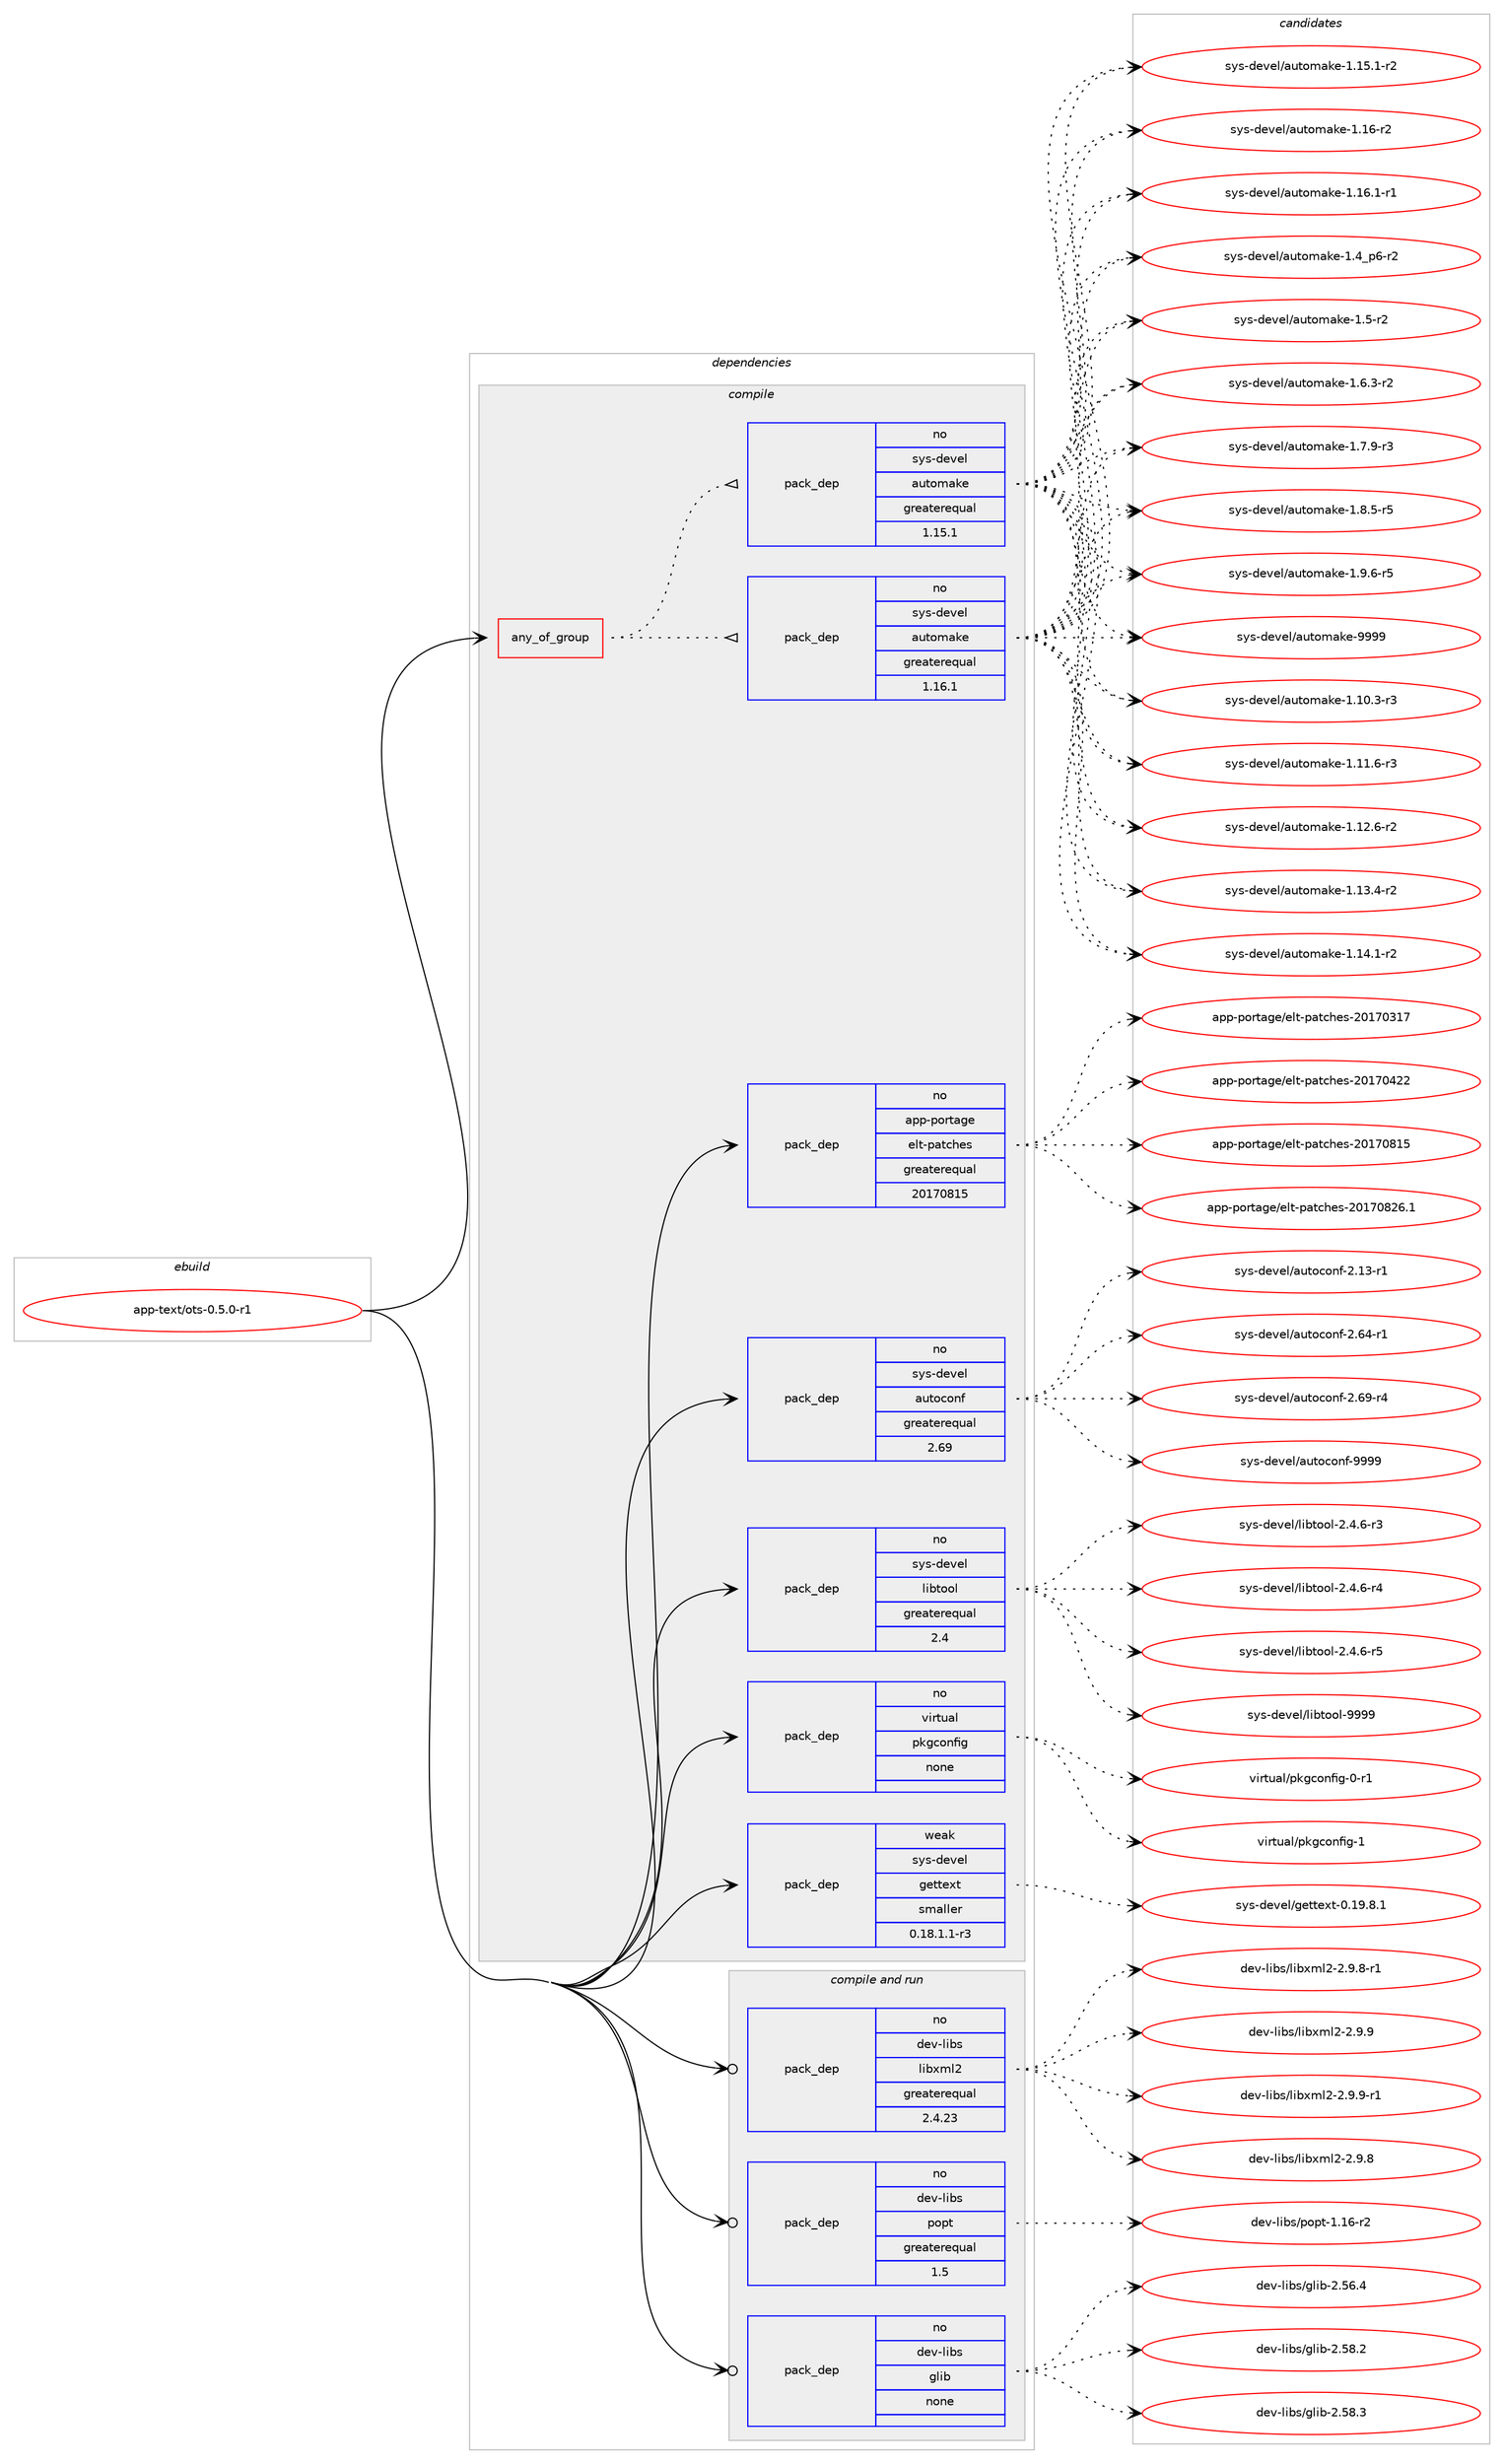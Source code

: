 digraph prolog {

# *************
# Graph options
# *************

newrank=true;
concentrate=true;
compound=true;
graph [rankdir=LR,fontname=Helvetica,fontsize=10,ranksep=1.5];#, ranksep=2.5, nodesep=0.2];
edge  [arrowhead=vee];
node  [fontname=Helvetica,fontsize=10];

# **********
# The ebuild
# **********

subgraph cluster_leftcol {
color=gray;
rank=same;
label=<<i>ebuild</i>>;
id [label="app-text/ots-0.5.0-r1", color=red, width=4, href="../app-text/ots-0.5.0-r1.svg"];
}

# ****************
# The dependencies
# ****************

subgraph cluster_midcol {
color=gray;
label=<<i>dependencies</i>>;
subgraph cluster_compile {
fillcolor="#eeeeee";
style=filled;
label=<<i>compile</i>>;
subgraph any19978 {
dependency1310580 [label=<<TABLE BORDER="0" CELLBORDER="1" CELLSPACING="0" CELLPADDING="4"><TR><TD CELLPADDING="10">any_of_group</TD></TR></TABLE>>, shape=none, color=red];subgraph pack934283 {
dependency1310581 [label=<<TABLE BORDER="0" CELLBORDER="1" CELLSPACING="0" CELLPADDING="4" WIDTH="220"><TR><TD ROWSPAN="6" CELLPADDING="30">pack_dep</TD></TR><TR><TD WIDTH="110">no</TD></TR><TR><TD>sys-devel</TD></TR><TR><TD>automake</TD></TR><TR><TD>greaterequal</TD></TR><TR><TD>1.16.1</TD></TR></TABLE>>, shape=none, color=blue];
}
dependency1310580:e -> dependency1310581:w [weight=20,style="dotted",arrowhead="oinv"];
subgraph pack934284 {
dependency1310582 [label=<<TABLE BORDER="0" CELLBORDER="1" CELLSPACING="0" CELLPADDING="4" WIDTH="220"><TR><TD ROWSPAN="6" CELLPADDING="30">pack_dep</TD></TR><TR><TD WIDTH="110">no</TD></TR><TR><TD>sys-devel</TD></TR><TR><TD>automake</TD></TR><TR><TD>greaterequal</TD></TR><TR><TD>1.15.1</TD></TR></TABLE>>, shape=none, color=blue];
}
dependency1310580:e -> dependency1310582:w [weight=20,style="dotted",arrowhead="oinv"];
}
id:e -> dependency1310580:w [weight=20,style="solid",arrowhead="vee"];
subgraph pack934285 {
dependency1310583 [label=<<TABLE BORDER="0" CELLBORDER="1" CELLSPACING="0" CELLPADDING="4" WIDTH="220"><TR><TD ROWSPAN="6" CELLPADDING="30">pack_dep</TD></TR><TR><TD WIDTH="110">no</TD></TR><TR><TD>app-portage</TD></TR><TR><TD>elt-patches</TD></TR><TR><TD>greaterequal</TD></TR><TR><TD>20170815</TD></TR></TABLE>>, shape=none, color=blue];
}
id:e -> dependency1310583:w [weight=20,style="solid",arrowhead="vee"];
subgraph pack934286 {
dependency1310584 [label=<<TABLE BORDER="0" CELLBORDER="1" CELLSPACING="0" CELLPADDING="4" WIDTH="220"><TR><TD ROWSPAN="6" CELLPADDING="30">pack_dep</TD></TR><TR><TD WIDTH="110">no</TD></TR><TR><TD>sys-devel</TD></TR><TR><TD>autoconf</TD></TR><TR><TD>greaterequal</TD></TR><TR><TD>2.69</TD></TR></TABLE>>, shape=none, color=blue];
}
id:e -> dependency1310584:w [weight=20,style="solid",arrowhead="vee"];
subgraph pack934287 {
dependency1310585 [label=<<TABLE BORDER="0" CELLBORDER="1" CELLSPACING="0" CELLPADDING="4" WIDTH="220"><TR><TD ROWSPAN="6" CELLPADDING="30">pack_dep</TD></TR><TR><TD WIDTH="110">no</TD></TR><TR><TD>sys-devel</TD></TR><TR><TD>libtool</TD></TR><TR><TD>greaterequal</TD></TR><TR><TD>2.4</TD></TR></TABLE>>, shape=none, color=blue];
}
id:e -> dependency1310585:w [weight=20,style="solid",arrowhead="vee"];
subgraph pack934288 {
dependency1310586 [label=<<TABLE BORDER="0" CELLBORDER="1" CELLSPACING="0" CELLPADDING="4" WIDTH="220"><TR><TD ROWSPAN="6" CELLPADDING="30">pack_dep</TD></TR><TR><TD WIDTH="110">no</TD></TR><TR><TD>virtual</TD></TR><TR><TD>pkgconfig</TD></TR><TR><TD>none</TD></TR><TR><TD></TD></TR></TABLE>>, shape=none, color=blue];
}
id:e -> dependency1310586:w [weight=20,style="solid",arrowhead="vee"];
subgraph pack934289 {
dependency1310587 [label=<<TABLE BORDER="0" CELLBORDER="1" CELLSPACING="0" CELLPADDING="4" WIDTH="220"><TR><TD ROWSPAN="6" CELLPADDING="30">pack_dep</TD></TR><TR><TD WIDTH="110">weak</TD></TR><TR><TD>sys-devel</TD></TR><TR><TD>gettext</TD></TR><TR><TD>smaller</TD></TR><TR><TD>0.18.1.1-r3</TD></TR></TABLE>>, shape=none, color=blue];
}
id:e -> dependency1310587:w [weight=20,style="solid",arrowhead="vee"];
}
subgraph cluster_compileandrun {
fillcolor="#eeeeee";
style=filled;
label=<<i>compile and run</i>>;
subgraph pack934290 {
dependency1310588 [label=<<TABLE BORDER="0" CELLBORDER="1" CELLSPACING="0" CELLPADDING="4" WIDTH="220"><TR><TD ROWSPAN="6" CELLPADDING="30">pack_dep</TD></TR><TR><TD WIDTH="110">no</TD></TR><TR><TD>dev-libs</TD></TR><TR><TD>glib</TD></TR><TR><TD>none</TD></TR><TR><TD></TD></TR></TABLE>>, shape=none, color=blue];
}
id:e -> dependency1310588:w [weight=20,style="solid",arrowhead="odotvee"];
subgraph pack934291 {
dependency1310589 [label=<<TABLE BORDER="0" CELLBORDER="1" CELLSPACING="0" CELLPADDING="4" WIDTH="220"><TR><TD ROWSPAN="6" CELLPADDING="30">pack_dep</TD></TR><TR><TD WIDTH="110">no</TD></TR><TR><TD>dev-libs</TD></TR><TR><TD>libxml2</TD></TR><TR><TD>greaterequal</TD></TR><TR><TD>2.4.23</TD></TR></TABLE>>, shape=none, color=blue];
}
id:e -> dependency1310589:w [weight=20,style="solid",arrowhead="odotvee"];
subgraph pack934292 {
dependency1310590 [label=<<TABLE BORDER="0" CELLBORDER="1" CELLSPACING="0" CELLPADDING="4" WIDTH="220"><TR><TD ROWSPAN="6" CELLPADDING="30">pack_dep</TD></TR><TR><TD WIDTH="110">no</TD></TR><TR><TD>dev-libs</TD></TR><TR><TD>popt</TD></TR><TR><TD>greaterequal</TD></TR><TR><TD>1.5</TD></TR></TABLE>>, shape=none, color=blue];
}
id:e -> dependency1310590:w [weight=20,style="solid",arrowhead="odotvee"];
}
subgraph cluster_run {
fillcolor="#eeeeee";
style=filled;
label=<<i>run</i>>;
}
}

# **************
# The candidates
# **************

subgraph cluster_choices {
rank=same;
color=gray;
label=<<i>candidates</i>>;

subgraph choice934283 {
color=black;
nodesep=1;
choice11512111545100101118101108479711711611110997107101454946494846514511451 [label="sys-devel/automake-1.10.3-r3", color=red, width=4,href="../sys-devel/automake-1.10.3-r3.svg"];
choice11512111545100101118101108479711711611110997107101454946494946544511451 [label="sys-devel/automake-1.11.6-r3", color=red, width=4,href="../sys-devel/automake-1.11.6-r3.svg"];
choice11512111545100101118101108479711711611110997107101454946495046544511450 [label="sys-devel/automake-1.12.6-r2", color=red, width=4,href="../sys-devel/automake-1.12.6-r2.svg"];
choice11512111545100101118101108479711711611110997107101454946495146524511450 [label="sys-devel/automake-1.13.4-r2", color=red, width=4,href="../sys-devel/automake-1.13.4-r2.svg"];
choice11512111545100101118101108479711711611110997107101454946495246494511450 [label="sys-devel/automake-1.14.1-r2", color=red, width=4,href="../sys-devel/automake-1.14.1-r2.svg"];
choice11512111545100101118101108479711711611110997107101454946495346494511450 [label="sys-devel/automake-1.15.1-r2", color=red, width=4,href="../sys-devel/automake-1.15.1-r2.svg"];
choice1151211154510010111810110847971171161111099710710145494649544511450 [label="sys-devel/automake-1.16-r2", color=red, width=4,href="../sys-devel/automake-1.16-r2.svg"];
choice11512111545100101118101108479711711611110997107101454946495446494511449 [label="sys-devel/automake-1.16.1-r1", color=red, width=4,href="../sys-devel/automake-1.16.1-r1.svg"];
choice115121115451001011181011084797117116111109971071014549465295112544511450 [label="sys-devel/automake-1.4_p6-r2", color=red, width=4,href="../sys-devel/automake-1.4_p6-r2.svg"];
choice11512111545100101118101108479711711611110997107101454946534511450 [label="sys-devel/automake-1.5-r2", color=red, width=4,href="../sys-devel/automake-1.5-r2.svg"];
choice115121115451001011181011084797117116111109971071014549465446514511450 [label="sys-devel/automake-1.6.3-r2", color=red, width=4,href="../sys-devel/automake-1.6.3-r2.svg"];
choice115121115451001011181011084797117116111109971071014549465546574511451 [label="sys-devel/automake-1.7.9-r3", color=red, width=4,href="../sys-devel/automake-1.7.9-r3.svg"];
choice115121115451001011181011084797117116111109971071014549465646534511453 [label="sys-devel/automake-1.8.5-r5", color=red, width=4,href="../sys-devel/automake-1.8.5-r5.svg"];
choice115121115451001011181011084797117116111109971071014549465746544511453 [label="sys-devel/automake-1.9.6-r5", color=red, width=4,href="../sys-devel/automake-1.9.6-r5.svg"];
choice115121115451001011181011084797117116111109971071014557575757 [label="sys-devel/automake-9999", color=red, width=4,href="../sys-devel/automake-9999.svg"];
dependency1310581:e -> choice11512111545100101118101108479711711611110997107101454946494846514511451:w [style=dotted,weight="100"];
dependency1310581:e -> choice11512111545100101118101108479711711611110997107101454946494946544511451:w [style=dotted,weight="100"];
dependency1310581:e -> choice11512111545100101118101108479711711611110997107101454946495046544511450:w [style=dotted,weight="100"];
dependency1310581:e -> choice11512111545100101118101108479711711611110997107101454946495146524511450:w [style=dotted,weight="100"];
dependency1310581:e -> choice11512111545100101118101108479711711611110997107101454946495246494511450:w [style=dotted,weight="100"];
dependency1310581:e -> choice11512111545100101118101108479711711611110997107101454946495346494511450:w [style=dotted,weight="100"];
dependency1310581:e -> choice1151211154510010111810110847971171161111099710710145494649544511450:w [style=dotted,weight="100"];
dependency1310581:e -> choice11512111545100101118101108479711711611110997107101454946495446494511449:w [style=dotted,weight="100"];
dependency1310581:e -> choice115121115451001011181011084797117116111109971071014549465295112544511450:w [style=dotted,weight="100"];
dependency1310581:e -> choice11512111545100101118101108479711711611110997107101454946534511450:w [style=dotted,weight="100"];
dependency1310581:e -> choice115121115451001011181011084797117116111109971071014549465446514511450:w [style=dotted,weight="100"];
dependency1310581:e -> choice115121115451001011181011084797117116111109971071014549465546574511451:w [style=dotted,weight="100"];
dependency1310581:e -> choice115121115451001011181011084797117116111109971071014549465646534511453:w [style=dotted,weight="100"];
dependency1310581:e -> choice115121115451001011181011084797117116111109971071014549465746544511453:w [style=dotted,weight="100"];
dependency1310581:e -> choice115121115451001011181011084797117116111109971071014557575757:w [style=dotted,weight="100"];
}
subgraph choice934284 {
color=black;
nodesep=1;
choice11512111545100101118101108479711711611110997107101454946494846514511451 [label="sys-devel/automake-1.10.3-r3", color=red, width=4,href="../sys-devel/automake-1.10.3-r3.svg"];
choice11512111545100101118101108479711711611110997107101454946494946544511451 [label="sys-devel/automake-1.11.6-r3", color=red, width=4,href="../sys-devel/automake-1.11.6-r3.svg"];
choice11512111545100101118101108479711711611110997107101454946495046544511450 [label="sys-devel/automake-1.12.6-r2", color=red, width=4,href="../sys-devel/automake-1.12.6-r2.svg"];
choice11512111545100101118101108479711711611110997107101454946495146524511450 [label="sys-devel/automake-1.13.4-r2", color=red, width=4,href="../sys-devel/automake-1.13.4-r2.svg"];
choice11512111545100101118101108479711711611110997107101454946495246494511450 [label="sys-devel/automake-1.14.1-r2", color=red, width=4,href="../sys-devel/automake-1.14.1-r2.svg"];
choice11512111545100101118101108479711711611110997107101454946495346494511450 [label="sys-devel/automake-1.15.1-r2", color=red, width=4,href="../sys-devel/automake-1.15.1-r2.svg"];
choice1151211154510010111810110847971171161111099710710145494649544511450 [label="sys-devel/automake-1.16-r2", color=red, width=4,href="../sys-devel/automake-1.16-r2.svg"];
choice11512111545100101118101108479711711611110997107101454946495446494511449 [label="sys-devel/automake-1.16.1-r1", color=red, width=4,href="../sys-devel/automake-1.16.1-r1.svg"];
choice115121115451001011181011084797117116111109971071014549465295112544511450 [label="sys-devel/automake-1.4_p6-r2", color=red, width=4,href="../sys-devel/automake-1.4_p6-r2.svg"];
choice11512111545100101118101108479711711611110997107101454946534511450 [label="sys-devel/automake-1.5-r2", color=red, width=4,href="../sys-devel/automake-1.5-r2.svg"];
choice115121115451001011181011084797117116111109971071014549465446514511450 [label="sys-devel/automake-1.6.3-r2", color=red, width=4,href="../sys-devel/automake-1.6.3-r2.svg"];
choice115121115451001011181011084797117116111109971071014549465546574511451 [label="sys-devel/automake-1.7.9-r3", color=red, width=4,href="../sys-devel/automake-1.7.9-r3.svg"];
choice115121115451001011181011084797117116111109971071014549465646534511453 [label="sys-devel/automake-1.8.5-r5", color=red, width=4,href="../sys-devel/automake-1.8.5-r5.svg"];
choice115121115451001011181011084797117116111109971071014549465746544511453 [label="sys-devel/automake-1.9.6-r5", color=red, width=4,href="../sys-devel/automake-1.9.6-r5.svg"];
choice115121115451001011181011084797117116111109971071014557575757 [label="sys-devel/automake-9999", color=red, width=4,href="../sys-devel/automake-9999.svg"];
dependency1310582:e -> choice11512111545100101118101108479711711611110997107101454946494846514511451:w [style=dotted,weight="100"];
dependency1310582:e -> choice11512111545100101118101108479711711611110997107101454946494946544511451:w [style=dotted,weight="100"];
dependency1310582:e -> choice11512111545100101118101108479711711611110997107101454946495046544511450:w [style=dotted,weight="100"];
dependency1310582:e -> choice11512111545100101118101108479711711611110997107101454946495146524511450:w [style=dotted,weight="100"];
dependency1310582:e -> choice11512111545100101118101108479711711611110997107101454946495246494511450:w [style=dotted,weight="100"];
dependency1310582:e -> choice11512111545100101118101108479711711611110997107101454946495346494511450:w [style=dotted,weight="100"];
dependency1310582:e -> choice1151211154510010111810110847971171161111099710710145494649544511450:w [style=dotted,weight="100"];
dependency1310582:e -> choice11512111545100101118101108479711711611110997107101454946495446494511449:w [style=dotted,weight="100"];
dependency1310582:e -> choice115121115451001011181011084797117116111109971071014549465295112544511450:w [style=dotted,weight="100"];
dependency1310582:e -> choice11512111545100101118101108479711711611110997107101454946534511450:w [style=dotted,weight="100"];
dependency1310582:e -> choice115121115451001011181011084797117116111109971071014549465446514511450:w [style=dotted,weight="100"];
dependency1310582:e -> choice115121115451001011181011084797117116111109971071014549465546574511451:w [style=dotted,weight="100"];
dependency1310582:e -> choice115121115451001011181011084797117116111109971071014549465646534511453:w [style=dotted,weight="100"];
dependency1310582:e -> choice115121115451001011181011084797117116111109971071014549465746544511453:w [style=dotted,weight="100"];
dependency1310582:e -> choice115121115451001011181011084797117116111109971071014557575757:w [style=dotted,weight="100"];
}
subgraph choice934285 {
color=black;
nodesep=1;
choice97112112451121111141169710310147101108116451129711699104101115455048495548514955 [label="app-portage/elt-patches-20170317", color=red, width=4,href="../app-portage/elt-patches-20170317.svg"];
choice97112112451121111141169710310147101108116451129711699104101115455048495548525050 [label="app-portage/elt-patches-20170422", color=red, width=4,href="../app-portage/elt-patches-20170422.svg"];
choice97112112451121111141169710310147101108116451129711699104101115455048495548564953 [label="app-portage/elt-patches-20170815", color=red, width=4,href="../app-portage/elt-patches-20170815.svg"];
choice971121124511211111411697103101471011081164511297116991041011154550484955485650544649 [label="app-portage/elt-patches-20170826.1", color=red, width=4,href="../app-portage/elt-patches-20170826.1.svg"];
dependency1310583:e -> choice97112112451121111141169710310147101108116451129711699104101115455048495548514955:w [style=dotted,weight="100"];
dependency1310583:e -> choice97112112451121111141169710310147101108116451129711699104101115455048495548525050:w [style=dotted,weight="100"];
dependency1310583:e -> choice97112112451121111141169710310147101108116451129711699104101115455048495548564953:w [style=dotted,weight="100"];
dependency1310583:e -> choice971121124511211111411697103101471011081164511297116991041011154550484955485650544649:w [style=dotted,weight="100"];
}
subgraph choice934286 {
color=black;
nodesep=1;
choice1151211154510010111810110847971171161119911111010245504649514511449 [label="sys-devel/autoconf-2.13-r1", color=red, width=4,href="../sys-devel/autoconf-2.13-r1.svg"];
choice1151211154510010111810110847971171161119911111010245504654524511449 [label="sys-devel/autoconf-2.64-r1", color=red, width=4,href="../sys-devel/autoconf-2.64-r1.svg"];
choice1151211154510010111810110847971171161119911111010245504654574511452 [label="sys-devel/autoconf-2.69-r4", color=red, width=4,href="../sys-devel/autoconf-2.69-r4.svg"];
choice115121115451001011181011084797117116111991111101024557575757 [label="sys-devel/autoconf-9999", color=red, width=4,href="../sys-devel/autoconf-9999.svg"];
dependency1310584:e -> choice1151211154510010111810110847971171161119911111010245504649514511449:w [style=dotted,weight="100"];
dependency1310584:e -> choice1151211154510010111810110847971171161119911111010245504654524511449:w [style=dotted,weight="100"];
dependency1310584:e -> choice1151211154510010111810110847971171161119911111010245504654574511452:w [style=dotted,weight="100"];
dependency1310584:e -> choice115121115451001011181011084797117116111991111101024557575757:w [style=dotted,weight="100"];
}
subgraph choice934287 {
color=black;
nodesep=1;
choice1151211154510010111810110847108105981161111111084550465246544511451 [label="sys-devel/libtool-2.4.6-r3", color=red, width=4,href="../sys-devel/libtool-2.4.6-r3.svg"];
choice1151211154510010111810110847108105981161111111084550465246544511452 [label="sys-devel/libtool-2.4.6-r4", color=red, width=4,href="../sys-devel/libtool-2.4.6-r4.svg"];
choice1151211154510010111810110847108105981161111111084550465246544511453 [label="sys-devel/libtool-2.4.6-r5", color=red, width=4,href="../sys-devel/libtool-2.4.6-r5.svg"];
choice1151211154510010111810110847108105981161111111084557575757 [label="sys-devel/libtool-9999", color=red, width=4,href="../sys-devel/libtool-9999.svg"];
dependency1310585:e -> choice1151211154510010111810110847108105981161111111084550465246544511451:w [style=dotted,weight="100"];
dependency1310585:e -> choice1151211154510010111810110847108105981161111111084550465246544511452:w [style=dotted,weight="100"];
dependency1310585:e -> choice1151211154510010111810110847108105981161111111084550465246544511453:w [style=dotted,weight="100"];
dependency1310585:e -> choice1151211154510010111810110847108105981161111111084557575757:w [style=dotted,weight="100"];
}
subgraph choice934288 {
color=black;
nodesep=1;
choice11810511411611797108471121071039911111010210510345484511449 [label="virtual/pkgconfig-0-r1", color=red, width=4,href="../virtual/pkgconfig-0-r1.svg"];
choice1181051141161179710847112107103991111101021051034549 [label="virtual/pkgconfig-1", color=red, width=4,href="../virtual/pkgconfig-1.svg"];
dependency1310586:e -> choice11810511411611797108471121071039911111010210510345484511449:w [style=dotted,weight="100"];
dependency1310586:e -> choice1181051141161179710847112107103991111101021051034549:w [style=dotted,weight="100"];
}
subgraph choice934289 {
color=black;
nodesep=1;
choice1151211154510010111810110847103101116116101120116454846495746564649 [label="sys-devel/gettext-0.19.8.1", color=red, width=4,href="../sys-devel/gettext-0.19.8.1.svg"];
dependency1310587:e -> choice1151211154510010111810110847103101116116101120116454846495746564649:w [style=dotted,weight="100"];
}
subgraph choice934290 {
color=black;
nodesep=1;
choice1001011184510810598115471031081059845504653544652 [label="dev-libs/glib-2.56.4", color=red, width=4,href="../dev-libs/glib-2.56.4.svg"];
choice1001011184510810598115471031081059845504653564650 [label="dev-libs/glib-2.58.2", color=red, width=4,href="../dev-libs/glib-2.58.2.svg"];
choice1001011184510810598115471031081059845504653564651 [label="dev-libs/glib-2.58.3", color=red, width=4,href="../dev-libs/glib-2.58.3.svg"];
dependency1310588:e -> choice1001011184510810598115471031081059845504653544652:w [style=dotted,weight="100"];
dependency1310588:e -> choice1001011184510810598115471031081059845504653564650:w [style=dotted,weight="100"];
dependency1310588:e -> choice1001011184510810598115471031081059845504653564651:w [style=dotted,weight="100"];
}
subgraph choice934291 {
color=black;
nodesep=1;
choice1001011184510810598115471081059812010910850455046574656 [label="dev-libs/libxml2-2.9.8", color=red, width=4,href="../dev-libs/libxml2-2.9.8.svg"];
choice10010111845108105981154710810598120109108504550465746564511449 [label="dev-libs/libxml2-2.9.8-r1", color=red, width=4,href="../dev-libs/libxml2-2.9.8-r1.svg"];
choice1001011184510810598115471081059812010910850455046574657 [label="dev-libs/libxml2-2.9.9", color=red, width=4,href="../dev-libs/libxml2-2.9.9.svg"];
choice10010111845108105981154710810598120109108504550465746574511449 [label="dev-libs/libxml2-2.9.9-r1", color=red, width=4,href="../dev-libs/libxml2-2.9.9-r1.svg"];
dependency1310589:e -> choice1001011184510810598115471081059812010910850455046574656:w [style=dotted,weight="100"];
dependency1310589:e -> choice10010111845108105981154710810598120109108504550465746564511449:w [style=dotted,weight="100"];
dependency1310589:e -> choice1001011184510810598115471081059812010910850455046574657:w [style=dotted,weight="100"];
dependency1310589:e -> choice10010111845108105981154710810598120109108504550465746574511449:w [style=dotted,weight="100"];
}
subgraph choice934292 {
color=black;
nodesep=1;
choice10010111845108105981154711211111211645494649544511450 [label="dev-libs/popt-1.16-r2", color=red, width=4,href="../dev-libs/popt-1.16-r2.svg"];
dependency1310590:e -> choice10010111845108105981154711211111211645494649544511450:w [style=dotted,weight="100"];
}
}

}

